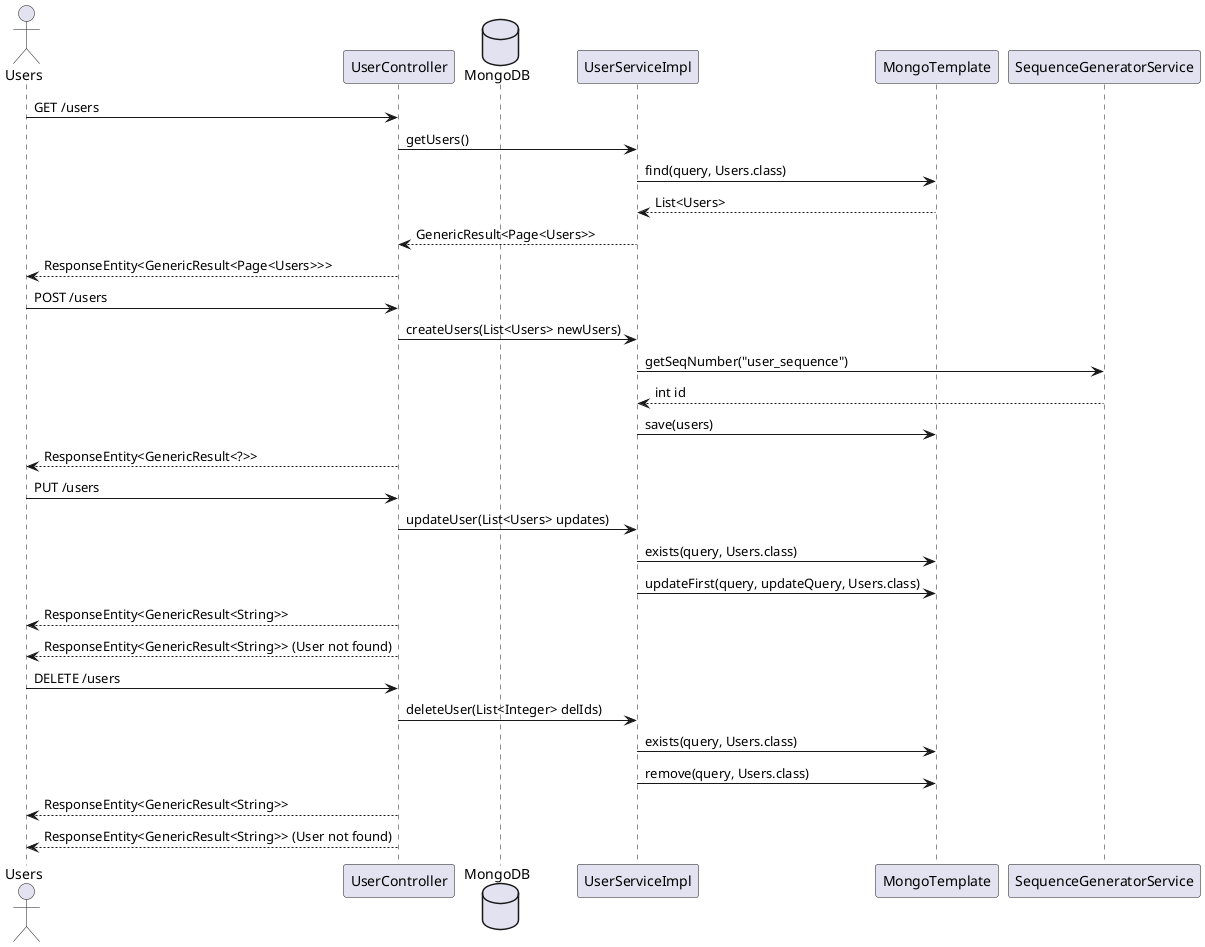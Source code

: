 @startuml
actor Users
participant UserController
database MongoDB

Users -> UserController: GET /users
UserController -> UserServiceImpl: getUsers()
UserServiceImpl -> MongoTemplate: find(query, Users.class)
MongoTemplate --> UserServiceImpl: List<Users>
UserServiceImpl --> UserController: GenericResult<Page<Users>>
UserController --> Users: ResponseEntity<GenericResult<Page<Users>>>


Users -> UserController: POST /users
UserController -> UserServiceImpl: createUsers(List<Users> newUsers)
UserServiceImpl -> SequenceGeneratorService: getSeqNumber("user_sequence")
SequenceGeneratorService --> UserServiceImpl: int id
UserServiceImpl -> MongoTemplate: save(users)
UserController --> Users: ResponseEntity<GenericResult<?>>


Users -> UserController: PUT /users
UserController -> UserServiceImpl: updateUser(List<Users> updates)
UserServiceImpl -> MongoTemplate: exists(query, Users.class)
UserServiceImpl -> MongoTemplate: updateFirst(query, updateQuery, Users.class)
UserController --> Users: ResponseEntity<GenericResult<String>>
UserController --> Users: ResponseEntity<GenericResult<String>> (User not found)


Users -> UserController: DELETE /users
UserController -> UserServiceImpl: deleteUser(List<Integer> delIds)
UserServiceImpl -> MongoTemplate: exists(query, Users.class)
UserServiceImpl -> MongoTemplate: remove(query, Users.class)
UserController --> Users: ResponseEntity<GenericResult<String>>
UserController --> Users: ResponseEntity<GenericResult<String>> (User not found)
@enduml
